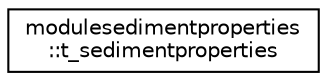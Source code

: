 digraph "Graphical Class Hierarchy"
{
 // LATEX_PDF_SIZE
  edge [fontname="Helvetica",fontsize="10",labelfontname="Helvetica",labelfontsize="10"];
  node [fontname="Helvetica",fontsize="10",shape=record];
  rankdir="LR";
  Node0 [label="modulesedimentproperties\l::t_sedimentproperties",height=0.2,width=0.4,color="black", fillcolor="white", style="filled",URL="$structmodulesedimentproperties_1_1t__sedimentproperties.html",tooltip=" "];
}
